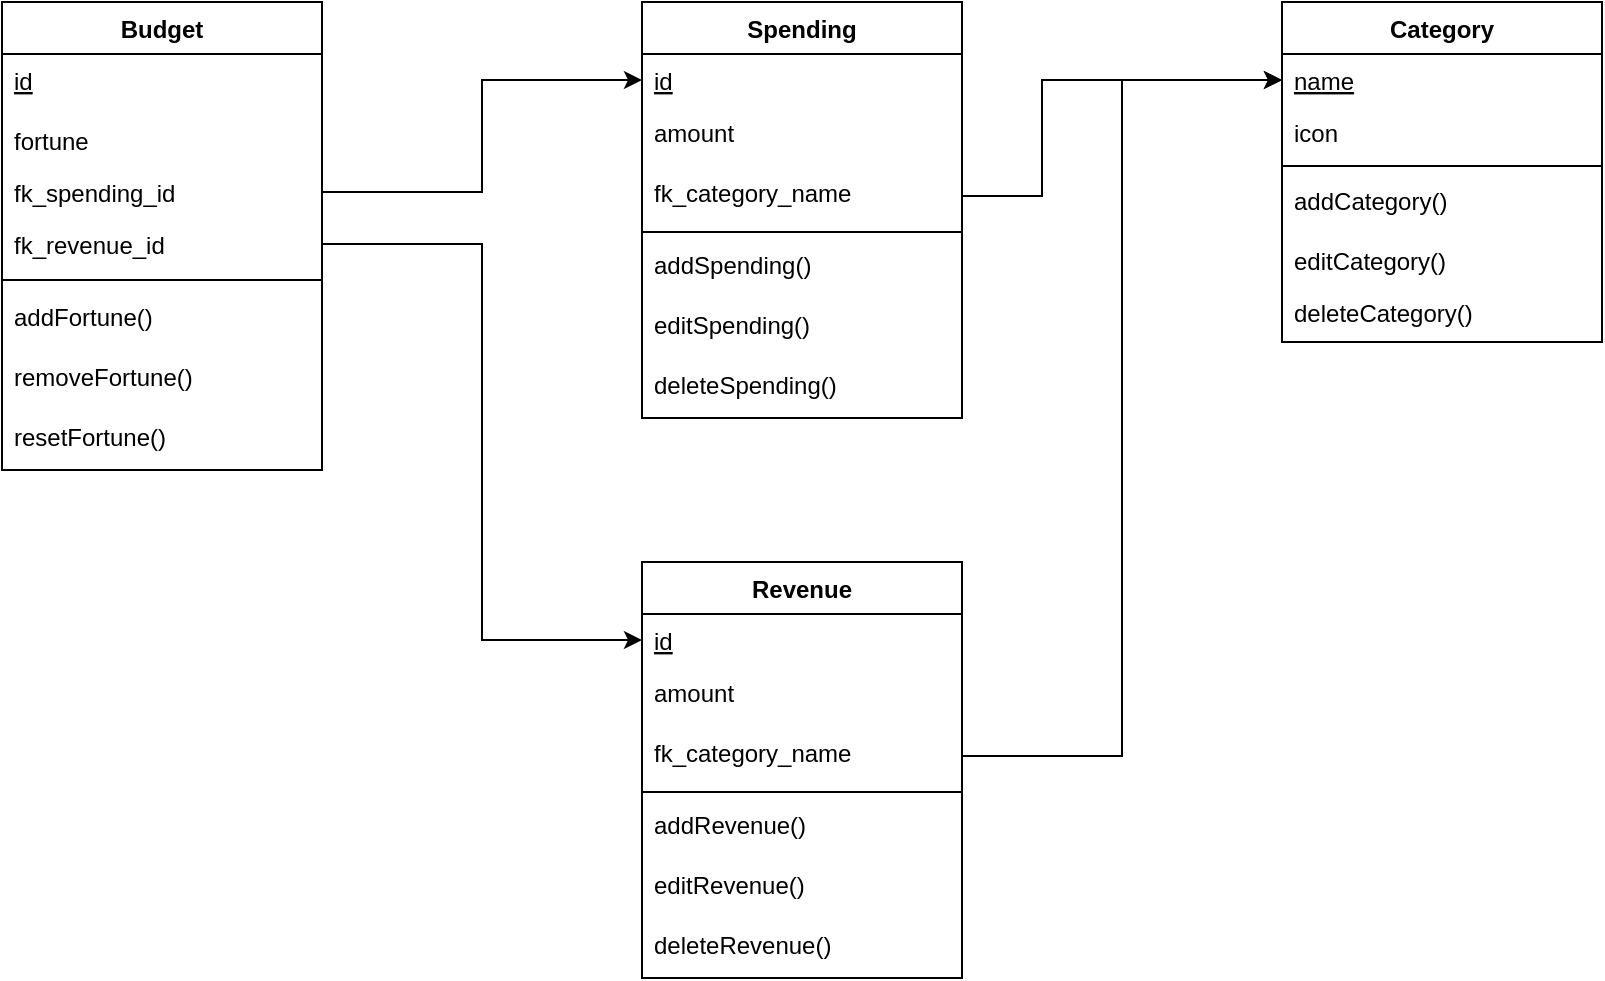 <mxfile version="20.2.7" type="device"><diagram id="C5RBs43oDa-KdzZeNtuy" name="Page-1"><mxGraphModel dx="1422" dy="906" grid="1" gridSize="10" guides="1" tooltips="1" connect="1" arrows="1" fold="1" page="1" pageScale="1" pageWidth="827" pageHeight="1169" math="0" shadow="0"><root><mxCell id="WIyWlLk6GJQsqaUBKTNV-0"/><mxCell id="WIyWlLk6GJQsqaUBKTNV-1" parent="WIyWlLk6GJQsqaUBKTNV-0"/><mxCell id="zkfFHV4jXpPFQw0GAbJ--0" value="Budget" style="swimlane;fontStyle=1;align=center;verticalAlign=top;childLayout=stackLayout;horizontal=1;startSize=26;horizontalStack=0;resizeParent=1;resizeLast=0;collapsible=1;marginBottom=0;rounded=0;shadow=0;strokeWidth=1;" parent="WIyWlLk6GJQsqaUBKTNV-1" vertex="1"><mxGeometry y="80" width="160" height="234" as="geometry"><mxRectangle x="230" y="140" width="160" height="26" as="alternateBounds"/></mxGeometry></mxCell><mxCell id="s865PC6Krt2RjZ63nKMG-14" value="id" style="text;align=left;verticalAlign=top;resizable=0;points=[];autosize=1;strokeColor=none;fillColor=none;fontStyle=4;spacingRight=4;spacingLeft=4;" vertex="1" parent="zkfFHV4jXpPFQw0GAbJ--0"><mxGeometry y="26" width="160" height="30" as="geometry"/></mxCell><mxCell id="zkfFHV4jXpPFQw0GAbJ--1" value="fortune" style="text;align=left;verticalAlign=top;spacingLeft=4;spacingRight=4;overflow=hidden;rotatable=0;points=[[0,0.5],[1,0.5]];portConstraint=eastwest;" parent="zkfFHV4jXpPFQw0GAbJ--0" vertex="1"><mxGeometry y="56" width="160" height="26" as="geometry"/></mxCell><mxCell id="zkfFHV4jXpPFQw0GAbJ--2" value="fk_spending_id" style="text;align=left;verticalAlign=top;spacingLeft=4;spacingRight=4;overflow=hidden;rotatable=0;points=[[0,0.5],[1,0.5]];portConstraint=eastwest;rounded=0;shadow=0;html=0;" parent="zkfFHV4jXpPFQw0GAbJ--0" vertex="1"><mxGeometry y="82" width="160" height="26" as="geometry"/></mxCell><mxCell id="zkfFHV4jXpPFQw0GAbJ--3" value="fk_revenue_id" style="text;align=left;verticalAlign=top;spacingLeft=4;spacingRight=4;overflow=hidden;rotatable=0;points=[[0,0.5],[1,0.5]];portConstraint=eastwest;rounded=0;shadow=0;html=0;" parent="zkfFHV4jXpPFQw0GAbJ--0" vertex="1"><mxGeometry y="108" width="160" height="26" as="geometry"/></mxCell><mxCell id="zkfFHV4jXpPFQw0GAbJ--4" value="" style="line;html=1;strokeWidth=1;align=left;verticalAlign=middle;spacingTop=-1;spacingLeft=3;spacingRight=3;rotatable=0;labelPosition=right;points=[];portConstraint=eastwest;" parent="zkfFHV4jXpPFQw0GAbJ--0" vertex="1"><mxGeometry y="134" width="160" height="10" as="geometry"/></mxCell><mxCell id="s865PC6Krt2RjZ63nKMG-1" value="addFortune()" style="text;align=left;verticalAlign=top;resizable=0;points=[];autosize=1;strokeColor=none;fillColor=none;spacingLeft=4;spacingRight=4;" vertex="1" parent="zkfFHV4jXpPFQw0GAbJ--0"><mxGeometry y="144" width="160" height="30" as="geometry"/></mxCell><mxCell id="s865PC6Krt2RjZ63nKMG-2" value="removeFortune()" style="text;align=left;verticalAlign=top;resizable=0;points=[];autosize=1;strokeColor=none;fillColor=none;spacingLeft=4;spacingRight=4;" vertex="1" parent="zkfFHV4jXpPFQw0GAbJ--0"><mxGeometry y="174" width="160" height="30" as="geometry"/></mxCell><mxCell id="s865PC6Krt2RjZ63nKMG-3" value="resetFortune()" style="text;align=left;verticalAlign=top;resizable=0;points=[];autosize=1;strokeColor=none;fillColor=none;spacingLeft=4;spacingRight=4;" vertex="1" parent="zkfFHV4jXpPFQw0GAbJ--0"><mxGeometry y="204" width="160" height="30" as="geometry"/></mxCell><mxCell id="zkfFHV4jXpPFQw0GAbJ--17" value="Category" style="swimlane;fontStyle=1;align=center;verticalAlign=top;childLayout=stackLayout;horizontal=1;startSize=26;horizontalStack=0;resizeParent=1;resizeLast=0;collapsible=1;marginBottom=0;rounded=0;shadow=0;strokeWidth=1;" parent="WIyWlLk6GJQsqaUBKTNV-1" vertex="1"><mxGeometry x="640" y="80" width="160" height="170" as="geometry"><mxRectangle x="550" y="140" width="160" height="26" as="alternateBounds"/></mxGeometry></mxCell><mxCell id="zkfFHV4jXpPFQw0GAbJ--18" value="name" style="text;align=left;verticalAlign=top;spacingLeft=4;spacingRight=4;overflow=hidden;rotatable=0;points=[[0,0.5],[1,0.5]];portConstraint=eastwest;fontStyle=4" parent="zkfFHV4jXpPFQw0GAbJ--17" vertex="1"><mxGeometry y="26" width="160" height="26" as="geometry"/></mxCell><mxCell id="zkfFHV4jXpPFQw0GAbJ--19" value="icon" style="text;align=left;verticalAlign=top;spacingLeft=4;spacingRight=4;overflow=hidden;rotatable=0;points=[[0,0.5],[1,0.5]];portConstraint=eastwest;rounded=0;shadow=0;html=0;" parent="zkfFHV4jXpPFQw0GAbJ--17" vertex="1"><mxGeometry y="52" width="160" height="26" as="geometry"/></mxCell><mxCell id="zkfFHV4jXpPFQw0GAbJ--23" value="" style="line;html=1;strokeWidth=1;align=left;verticalAlign=middle;spacingTop=-1;spacingLeft=3;spacingRight=3;rotatable=0;labelPosition=right;points=[];portConstraint=eastwest;" parent="zkfFHV4jXpPFQw0GAbJ--17" vertex="1"><mxGeometry y="78" width="160" height="8" as="geometry"/></mxCell><mxCell id="s865PC6Krt2RjZ63nKMG-4" value="addCategory()" style="text;align=left;verticalAlign=top;resizable=0;points=[];autosize=1;strokeColor=none;fillColor=none;spacingLeft=4;spacingRight=4;" vertex="1" parent="zkfFHV4jXpPFQw0GAbJ--17"><mxGeometry y="86" width="160" height="30" as="geometry"/></mxCell><mxCell id="zkfFHV4jXpPFQw0GAbJ--24" value="editCategory()" style="text;align=left;verticalAlign=top;spacingLeft=4;spacingRight=4;overflow=hidden;rotatable=0;points=[[0,0.5],[1,0.5]];portConstraint=eastwest;" parent="zkfFHV4jXpPFQw0GAbJ--17" vertex="1"><mxGeometry y="116" width="160" height="26" as="geometry"/></mxCell><mxCell id="zkfFHV4jXpPFQw0GAbJ--25" value="deleteCategory()" style="text;align=left;verticalAlign=top;spacingLeft=4;spacingRight=4;overflow=hidden;rotatable=0;points=[[0,0.5],[1,0.5]];portConstraint=eastwest;" parent="zkfFHV4jXpPFQw0GAbJ--17" vertex="1"><mxGeometry y="142" width="160" height="26" as="geometry"/></mxCell><mxCell id="s865PC6Krt2RjZ63nKMG-9" value="Spending" style="swimlane;fontStyle=1;align=center;verticalAlign=top;childLayout=stackLayout;horizontal=1;startSize=26;horizontalStack=0;resizeParent=1;resizeParentMax=0;resizeLast=0;collapsible=1;marginBottom=0;" vertex="1" parent="WIyWlLk6GJQsqaUBKTNV-1"><mxGeometry x="320" y="80" width="160" height="208" as="geometry"/></mxCell><mxCell id="s865PC6Krt2RjZ63nKMG-10" value="id" style="text;strokeColor=none;fillColor=none;align=left;verticalAlign=top;spacingLeft=4;spacingRight=4;overflow=hidden;rotatable=0;points=[[0,0.5],[1,0.5]];portConstraint=eastwest;fontStyle=4" vertex="1" parent="s865PC6Krt2RjZ63nKMG-9"><mxGeometry y="26" width="160" height="26" as="geometry"/></mxCell><mxCell id="s865PC6Krt2RjZ63nKMG-15" value="amount" style="text;align=left;verticalAlign=top;resizable=0;points=[];autosize=1;strokeColor=none;fillColor=none;spacingLeft=4;spacingRight=4;" vertex="1" parent="s865PC6Krt2RjZ63nKMG-9"><mxGeometry y="52" width="160" height="30" as="geometry"/></mxCell><mxCell id="s865PC6Krt2RjZ63nKMG-16" value="fk_category_name" style="text;align=left;verticalAlign=top;resizable=0;points=[];autosize=1;strokeColor=none;fillColor=none;spacingLeft=4;spacingRight=4;" vertex="1" parent="s865PC6Krt2RjZ63nKMG-9"><mxGeometry y="82" width="160" height="30" as="geometry"/></mxCell><mxCell id="s865PC6Krt2RjZ63nKMG-11" value="" style="line;strokeWidth=1;fillColor=none;align=left;verticalAlign=middle;spacingTop=-1;spacingLeft=3;spacingRight=3;rotatable=0;labelPosition=right;points=[];portConstraint=eastwest;html=1;" vertex="1" parent="s865PC6Krt2RjZ63nKMG-9"><mxGeometry y="112" width="160" height="6" as="geometry"/></mxCell><mxCell id="s865PC6Krt2RjZ63nKMG-17" value="addSpending()" style="text;align=left;verticalAlign=top;resizable=0;points=[];autosize=1;strokeColor=none;fillColor=none;spacingLeft=4;spacingRight=4;" vertex="1" parent="s865PC6Krt2RjZ63nKMG-9"><mxGeometry y="118" width="160" height="30" as="geometry"/></mxCell><mxCell id="s865PC6Krt2RjZ63nKMG-19" value="editSpending()" style="text;align=left;verticalAlign=top;resizable=0;points=[];autosize=1;strokeColor=none;fillColor=none;spacingLeft=4;spacingRight=4;" vertex="1" parent="s865PC6Krt2RjZ63nKMG-9"><mxGeometry y="148" width="160" height="30" as="geometry"/></mxCell><mxCell id="s865PC6Krt2RjZ63nKMG-20" value="deleteSpending()" style="text;align=left;verticalAlign=top;resizable=0;points=[];autosize=1;strokeColor=none;fillColor=none;spacingLeft=4;spacingRight=4;" vertex="1" parent="s865PC6Krt2RjZ63nKMG-9"><mxGeometry y="178" width="160" height="30" as="geometry"/></mxCell><mxCell id="s865PC6Krt2RjZ63nKMG-22" value="Revenue" style="swimlane;fontStyle=1;align=center;verticalAlign=top;childLayout=stackLayout;horizontal=1;startSize=26;horizontalStack=0;resizeParent=1;resizeParentMax=0;resizeLast=0;collapsible=1;marginBottom=0;" vertex="1" parent="WIyWlLk6GJQsqaUBKTNV-1"><mxGeometry x="320" y="360" width="160" height="208" as="geometry"/></mxCell><mxCell id="s865PC6Krt2RjZ63nKMG-23" value="id" style="text;strokeColor=none;fillColor=none;align=left;verticalAlign=top;spacingLeft=4;spacingRight=4;overflow=hidden;rotatable=0;points=[[0,0.5],[1,0.5]];portConstraint=eastwest;fontStyle=4" vertex="1" parent="s865PC6Krt2RjZ63nKMG-22"><mxGeometry y="26" width="160" height="26" as="geometry"/></mxCell><mxCell id="s865PC6Krt2RjZ63nKMG-24" value="amount" style="text;align=left;verticalAlign=top;resizable=0;points=[];autosize=1;strokeColor=none;fillColor=none;spacingLeft=4;spacingRight=4;" vertex="1" parent="s865PC6Krt2RjZ63nKMG-22"><mxGeometry y="52" width="160" height="30" as="geometry"/></mxCell><mxCell id="s865PC6Krt2RjZ63nKMG-25" value="fk_category_name" style="text;align=left;verticalAlign=top;resizable=0;points=[];autosize=1;strokeColor=none;fillColor=none;spacingLeft=4;spacingRight=4;" vertex="1" parent="s865PC6Krt2RjZ63nKMG-22"><mxGeometry y="82" width="160" height="30" as="geometry"/></mxCell><mxCell id="s865PC6Krt2RjZ63nKMG-26" value="" style="line;strokeWidth=1;fillColor=none;align=left;verticalAlign=middle;spacingTop=-1;spacingLeft=3;spacingRight=3;rotatable=0;labelPosition=right;points=[];portConstraint=eastwest;html=1;" vertex="1" parent="s865PC6Krt2RjZ63nKMG-22"><mxGeometry y="112" width="160" height="6" as="geometry"/></mxCell><mxCell id="s865PC6Krt2RjZ63nKMG-27" value="addRevenue()" style="text;align=left;verticalAlign=top;resizable=0;points=[];autosize=1;strokeColor=none;fillColor=none;spacingLeft=4;spacingRight=4;" vertex="1" parent="s865PC6Krt2RjZ63nKMG-22"><mxGeometry y="118" width="160" height="30" as="geometry"/></mxCell><mxCell id="s865PC6Krt2RjZ63nKMG-28" value="editRevenue()" style="text;align=left;verticalAlign=top;resizable=0;points=[];autosize=1;strokeColor=none;fillColor=none;spacingLeft=4;spacingRight=4;" vertex="1" parent="s865PC6Krt2RjZ63nKMG-22"><mxGeometry y="148" width="160" height="30" as="geometry"/></mxCell><mxCell id="s865PC6Krt2RjZ63nKMG-29" value="deleteRevenue()" style="text;align=left;verticalAlign=top;resizable=0;points=[];autosize=1;strokeColor=none;fillColor=none;spacingLeft=4;spacingRight=4;" vertex="1" parent="s865PC6Krt2RjZ63nKMG-22"><mxGeometry y="178" width="160" height="30" as="geometry"/></mxCell><mxCell id="s865PC6Krt2RjZ63nKMG-30" style="edgeStyle=orthogonalEdgeStyle;rounded=0;orthogonalLoop=1;jettySize=auto;html=1;exitX=1;exitY=0.5;exitDx=0;exitDy=0;entryX=0;entryY=0.5;entryDx=0;entryDy=0;" edge="1" parent="WIyWlLk6GJQsqaUBKTNV-1" source="zkfFHV4jXpPFQw0GAbJ--2" target="s865PC6Krt2RjZ63nKMG-10"><mxGeometry relative="1" as="geometry"/></mxCell><mxCell id="s865PC6Krt2RjZ63nKMG-31" style="edgeStyle=orthogonalEdgeStyle;rounded=0;orthogonalLoop=1;jettySize=auto;html=1;exitX=1;exitY=0.5;exitDx=0;exitDy=0;entryX=0;entryY=0.5;entryDx=0;entryDy=0;" edge="1" parent="WIyWlLk6GJQsqaUBKTNV-1" source="zkfFHV4jXpPFQw0GAbJ--3" target="s865PC6Krt2RjZ63nKMG-23"><mxGeometry relative="1" as="geometry"/></mxCell><mxCell id="s865PC6Krt2RjZ63nKMG-32" style="edgeStyle=orthogonalEdgeStyle;rounded=0;orthogonalLoop=1;jettySize=auto;html=1;entryX=0;entryY=0.5;entryDx=0;entryDy=0;" edge="1" parent="WIyWlLk6GJQsqaUBKTNV-1" source="s865PC6Krt2RjZ63nKMG-25" target="zkfFHV4jXpPFQw0GAbJ--18"><mxGeometry relative="1" as="geometry"><Array as="points"><mxPoint x="560" y="457"/><mxPoint x="560" y="119"/></Array></mxGeometry></mxCell><mxCell id="s865PC6Krt2RjZ63nKMG-33" style="edgeStyle=orthogonalEdgeStyle;rounded=0;orthogonalLoop=1;jettySize=auto;html=1;entryX=0;entryY=0.5;entryDx=0;entryDy=0;" edge="1" parent="WIyWlLk6GJQsqaUBKTNV-1" source="s865PC6Krt2RjZ63nKMG-16" target="zkfFHV4jXpPFQw0GAbJ--18"><mxGeometry relative="1" as="geometry"><Array as="points"><mxPoint x="520" y="177"/><mxPoint x="520" y="119"/></Array></mxGeometry></mxCell></root></mxGraphModel></diagram></mxfile>